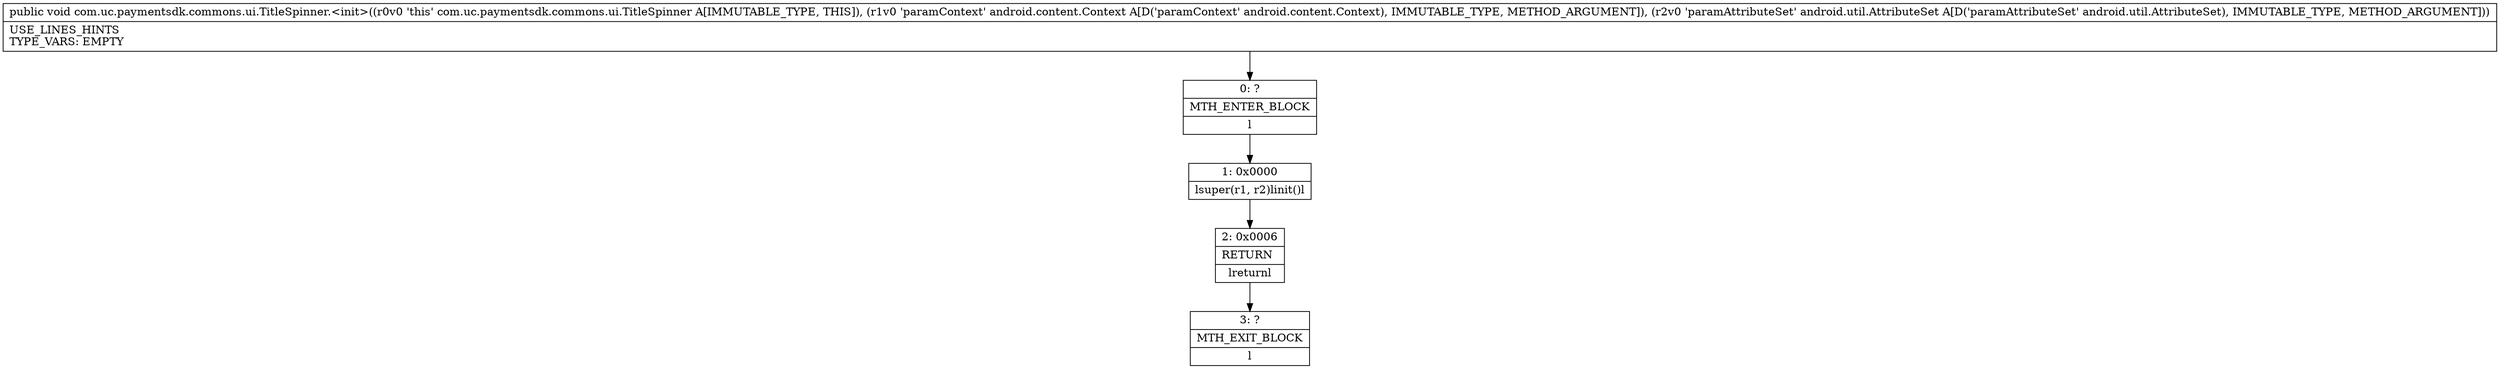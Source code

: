 digraph "CFG forcom.uc.paymentsdk.commons.ui.TitleSpinner.\<init\>(Landroid\/content\/Context;Landroid\/util\/AttributeSet;)V" {
Node_0 [shape=record,label="{0\:\ ?|MTH_ENTER_BLOCK\l|l}"];
Node_1 [shape=record,label="{1\:\ 0x0000|lsuper(r1, r2)linit()l}"];
Node_2 [shape=record,label="{2\:\ 0x0006|RETURN\l|lreturnl}"];
Node_3 [shape=record,label="{3\:\ ?|MTH_EXIT_BLOCK\l|l}"];
MethodNode[shape=record,label="{public void com.uc.paymentsdk.commons.ui.TitleSpinner.\<init\>((r0v0 'this' com.uc.paymentsdk.commons.ui.TitleSpinner A[IMMUTABLE_TYPE, THIS]), (r1v0 'paramContext' android.content.Context A[D('paramContext' android.content.Context), IMMUTABLE_TYPE, METHOD_ARGUMENT]), (r2v0 'paramAttributeSet' android.util.AttributeSet A[D('paramAttributeSet' android.util.AttributeSet), IMMUTABLE_TYPE, METHOD_ARGUMENT]))  | USE_LINES_HINTS\lTYPE_VARS: EMPTY\l}"];
MethodNode -> Node_0;
Node_0 -> Node_1;
Node_1 -> Node_2;
Node_2 -> Node_3;
}

